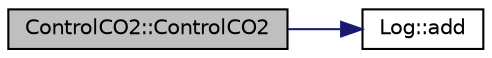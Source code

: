 digraph "ControlCO2::ControlCO2"
{
 // LATEX_PDF_SIZE
  edge [fontname="Helvetica",fontsize="10",labelfontname="Helvetica",labelfontsize="10"];
  node [fontname="Helvetica",fontsize="10",shape=record];
  rankdir="LR";
  Node1 [label="ControlCO2::ControlCO2",height=0.2,width=0.4,color="black", fillcolor="grey75", style="filled", fontcolor="black",tooltip=" "];
  Node1 -> Node2 [color="midnightblue",fontsize="10",style="solid",fontname="Helvetica"];
  Node2 [label="Log::add",height=0.2,width=0.4,color="black", fillcolor="white", style="filled",URL="$class_log.html#acc5c973fe799d6371328575598e3ce44",tooltip=" "];
}
